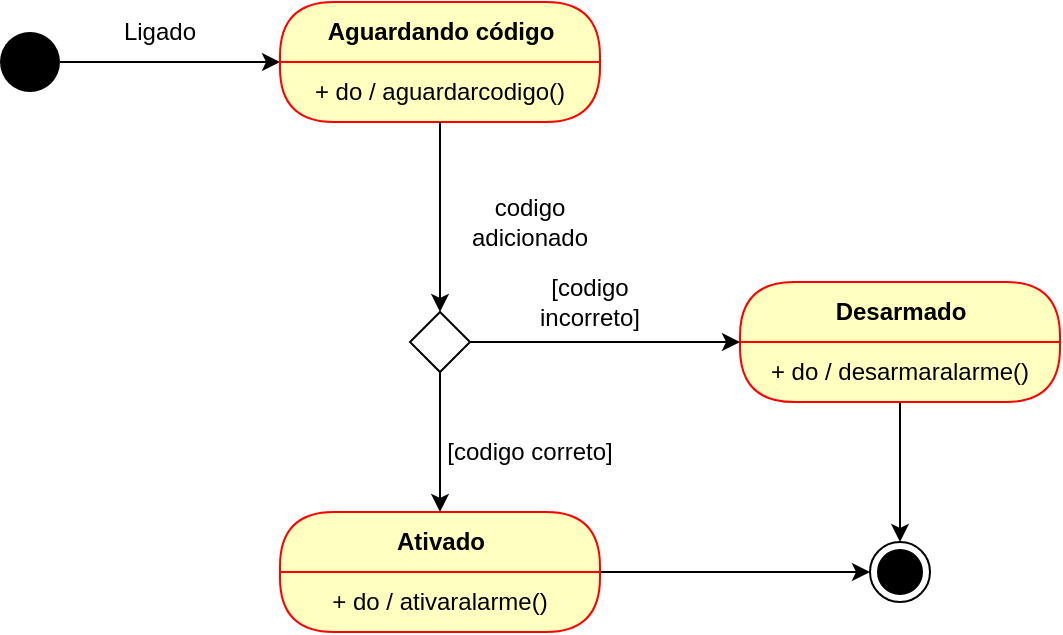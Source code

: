 <mxfile version="13.9.9" type="device"><diagram id="mhqWbukmq2FxmOKYo7Oc" name="Página-1"><mxGraphModel dx="1086" dy="806" grid="1" gridSize="10" guides="1" tooltips="1" connect="1" arrows="1" fold="1" page="1" pageScale="1" pageWidth="827" pageHeight="1169" math="0" shadow="0"><root><mxCell id="0"/><mxCell id="1" parent="0"/><mxCell id="2JMWE4HBdI-SLsV8_ODN-9" style="edgeStyle=orthogonalEdgeStyle;rounded=0;orthogonalLoop=1;jettySize=auto;html=1;" parent="1" source="2JMWE4HBdI-SLsV8_ODN-2" edge="1"><mxGeometry relative="1" as="geometry"><mxPoint x="200" y="85" as="targetPoint"/></mxGeometry></mxCell><mxCell id="2JMWE4HBdI-SLsV8_ODN-2" value="" style="ellipse;fillColor=#000000;strokeColor=none;" parent="1" vertex="1"><mxGeometry x="60" y="70" width="30" height="30" as="geometry"/></mxCell><mxCell id="2JMWE4HBdI-SLsV8_ODN-3" value="Aguardando código" style="swimlane;html=1;fontStyle=1;align=center;verticalAlign=middle;childLayout=stackLayout;horizontal=1;startSize=30;horizontalStack=0;resizeParent=0;resizeLast=1;container=0;fontColor=#000000;collapsible=0;rounded=1;arcSize=30;strokeColor=#ff0000;fillColor=#ffffc0;swimlaneFillColor=#ffffc0;dropTarget=0;" parent="1" vertex="1"><mxGeometry x="200" y="55" width="160" height="60" as="geometry"/></mxCell><mxCell id="2JMWE4HBdI-SLsV8_ODN-4" value="+ do / aguardarcodigo()" style="text;html=1;strokeColor=none;fillColor=none;align=center;verticalAlign=middle;spacingLeft=4;spacingRight=4;whiteSpace=wrap;overflow=hidden;rotatable=0;fontColor=#000000;" parent="2JMWE4HBdI-SLsV8_ODN-3" vertex="1"><mxGeometry y="30" width="160" height="30" as="geometry"/></mxCell><mxCell id="2JMWE4HBdI-SLsV8_ODN-11" value="Subtitle" style="text;html=1;strokeColor=none;fillColor=none;align=center;verticalAlign=middle;spacingLeft=4;spacingRight=4;whiteSpace=wrap;overflow=hidden;rotatable=0;fontColor=#000000;" parent="2JMWE4HBdI-SLsV8_ODN-3" vertex="1"><mxGeometry y="60" width="160" as="geometry"/></mxCell><mxCell id="2JMWE4HBdI-SLsV8_ODN-16" value="Ligado" style="text;html=1;strokeColor=none;fillColor=none;align=center;verticalAlign=middle;whiteSpace=wrap;rounded=0;" parent="1" vertex="1"><mxGeometry x="120" y="60" width="40" height="20" as="geometry"/></mxCell><mxCell id="2JMWE4HBdI-SLsV8_ODN-17" value="codigo adicionado" style="text;html=1;strokeColor=none;fillColor=none;align=center;verticalAlign=middle;whiteSpace=wrap;rounded=0;" parent="1" vertex="1"><mxGeometry x="280" y="155" width="90" height="20" as="geometry"/></mxCell><mxCell id="IQXzcrmI1fd2epCTzwyl-28" style="edgeStyle=orthogonalEdgeStyle;rounded=0;orthogonalLoop=1;jettySize=auto;html=1;entryX=0;entryY=0.5;entryDx=0;entryDy=0;startArrow=none;startFill=0;endArrow=classic;endFill=1;" edge="1" parent="1" source="2JMWE4HBdI-SLsV8_ODN-21" target="2JMWE4HBdI-SLsV8_ODN-42"><mxGeometry relative="1" as="geometry"/></mxCell><mxCell id="2JMWE4HBdI-SLsV8_ODN-21" value="Ativado" style="swimlane;html=1;fontStyle=1;align=center;verticalAlign=middle;childLayout=stackLayout;horizontal=1;startSize=30;horizontalStack=0;resizeParent=0;resizeLast=1;container=0;fontColor=#000000;collapsible=0;rounded=1;arcSize=30;strokeColor=#ff0000;fillColor=#ffffc0;swimlaneFillColor=#ffffc0;dropTarget=0;" parent="1" vertex="1"><mxGeometry x="200" y="310" width="160" height="60" as="geometry"/></mxCell><mxCell id="2JMWE4HBdI-SLsV8_ODN-22" value="+ do / ativaralarme()" style="text;html=1;strokeColor=none;fillColor=none;align=center;verticalAlign=middle;spacingLeft=4;spacingRight=4;whiteSpace=wrap;overflow=hidden;rotatable=0;fontColor=#000000;" parent="2JMWE4HBdI-SLsV8_ODN-21" vertex="1"><mxGeometry y="30" width="160" height="30" as="geometry"/></mxCell><mxCell id="2JMWE4HBdI-SLsV8_ODN-23" value="Subtitle" style="text;html=1;strokeColor=none;fillColor=none;align=center;verticalAlign=middle;spacingLeft=4;spacingRight=4;whiteSpace=wrap;overflow=hidden;rotatable=0;fontColor=#000000;" parent="2JMWE4HBdI-SLsV8_ODN-21" vertex="1"><mxGeometry y="60" width="160" as="geometry"/></mxCell><mxCell id="IQXzcrmI1fd2epCTzwyl-29" style="edgeStyle=orthogonalEdgeStyle;rounded=0;orthogonalLoop=1;jettySize=auto;html=1;entryX=0.5;entryY=0;entryDx=0;entryDy=0;startArrow=none;startFill=0;endArrow=classic;endFill=1;" edge="1" parent="1" source="2JMWE4HBdI-SLsV8_ODN-24" target="2JMWE4HBdI-SLsV8_ODN-42"><mxGeometry relative="1" as="geometry"/></mxCell><mxCell id="2JMWE4HBdI-SLsV8_ODN-24" value="Desarmado" style="swimlane;html=1;fontStyle=1;align=center;verticalAlign=middle;childLayout=stackLayout;horizontal=1;startSize=30;horizontalStack=0;resizeParent=0;resizeLast=1;container=0;fontColor=#000000;collapsible=0;rounded=1;arcSize=30;strokeColor=#ff0000;fillColor=#ffffc0;swimlaneFillColor=#ffffc0;dropTarget=0;" parent="1" vertex="1"><mxGeometry x="430" y="195" width="160" height="60" as="geometry"/></mxCell><mxCell id="2JMWE4HBdI-SLsV8_ODN-25" value="+ do / desarmaralarme()" style="text;html=1;strokeColor=none;fillColor=none;align=center;verticalAlign=middle;spacingLeft=4;spacingRight=4;whiteSpace=wrap;overflow=hidden;rotatable=0;fontColor=#000000;" parent="2JMWE4HBdI-SLsV8_ODN-24" vertex="1"><mxGeometry y="30" width="160" height="30" as="geometry"/></mxCell><mxCell id="2JMWE4HBdI-SLsV8_ODN-26" value="Subtitle" style="text;html=1;strokeColor=none;fillColor=none;align=center;verticalAlign=middle;spacingLeft=4;spacingRight=4;whiteSpace=wrap;overflow=hidden;rotatable=0;fontColor=#000000;" parent="2JMWE4HBdI-SLsV8_ODN-24" vertex="1"><mxGeometry y="60" width="160" as="geometry"/></mxCell><mxCell id="2JMWE4HBdI-SLsV8_ODN-42" value="" style="ellipse;html=1;shape=endState;fillColor=#000000;strokeColor=#000000;" parent="1" vertex="1"><mxGeometry x="495" y="325" width="30" height="30" as="geometry"/></mxCell><mxCell id="IQXzcrmI1fd2epCTzwyl-24" style="edgeStyle=orthogonalEdgeStyle;rounded=0;orthogonalLoop=1;jettySize=auto;html=1;startArrow=none;startFill=0;endArrow=classic;endFill=1;" edge="1" parent="1" source="IKNXcpza5GRsG5D0cPsy-1"><mxGeometry relative="1" as="geometry"><mxPoint x="430" y="225" as="targetPoint"/></mxGeometry></mxCell><mxCell id="IQXzcrmI1fd2epCTzwyl-26" style="edgeStyle=orthogonalEdgeStyle;rounded=0;orthogonalLoop=1;jettySize=auto;html=1;entryX=0.5;entryY=0;entryDx=0;entryDy=0;startArrow=none;startFill=0;endArrow=classic;endFill=1;" edge="1" parent="1" source="IKNXcpza5GRsG5D0cPsy-1" target="2JMWE4HBdI-SLsV8_ODN-21"><mxGeometry relative="1" as="geometry"/></mxCell><mxCell id="IKNXcpza5GRsG5D0cPsy-1" value="" style="rhombus;" parent="1" vertex="1"><mxGeometry x="265" y="210" width="30" height="30" as="geometry"/></mxCell><mxCell id="IQXzcrmI1fd2epCTzwyl-22" style="edgeStyle=orthogonalEdgeStyle;rounded=0;orthogonalLoop=1;jettySize=auto;html=1;entryX=0.5;entryY=0;entryDx=0;entryDy=0;endArrow=classic;endFill=1;startArrow=none;startFill=0;" edge="1" parent="1" source="2JMWE4HBdI-SLsV8_ODN-4" target="IKNXcpza5GRsG5D0cPsy-1"><mxGeometry relative="1" as="geometry"/></mxCell><mxCell id="IQXzcrmI1fd2epCTzwyl-25" value="[codigo incorreto]" style="text;html=1;strokeColor=none;fillColor=none;align=center;verticalAlign=middle;whiteSpace=wrap;rounded=0;" vertex="1" parent="1"><mxGeometry x="310" y="195" width="90" height="20" as="geometry"/></mxCell><mxCell id="IQXzcrmI1fd2epCTzwyl-27" value="[codigo correto]" style="text;html=1;strokeColor=none;fillColor=none;align=center;verticalAlign=middle;whiteSpace=wrap;rounded=0;" vertex="1" parent="1"><mxGeometry x="280" y="270" width="90" height="20" as="geometry"/></mxCell></root></mxGraphModel></diagram></mxfile>